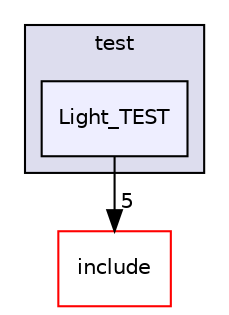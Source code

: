 digraph "/home/shreya1809/ECEN5013_AESD-S19/Project1/test/Light_TEST" {
  compound=true
  node [ fontsize="10", fontname="Helvetica"];
  edge [ labelfontsize="10", labelfontname="Helvetica"];
  subgraph clusterdir_13e138d54eb8818da29c3992edef070a {
    graph [ bgcolor="#ddddee", pencolor="black", label="test" fontname="Helvetica", fontsize="10", URL="dir_13e138d54eb8818da29c3992edef070a.html"]
  dir_7c634c70faea027fee066e2d723c716d [shape=box, label="Light_TEST", style="filled", fillcolor="#eeeeff", pencolor="black", URL="dir_7c634c70faea027fee066e2d723c716d.html"];
  }
  dir_d44c64559bbebec7f509842c48db8b23 [shape=box label="include" fillcolor="white" style="filled" color="red" URL="dir_d44c64559bbebec7f509842c48db8b23.html"];
  dir_7c634c70faea027fee066e2d723c716d->dir_d44c64559bbebec7f509842c48db8b23 [headlabel="5", labeldistance=1.5 headhref="dir_000007_000000.html"];
}
